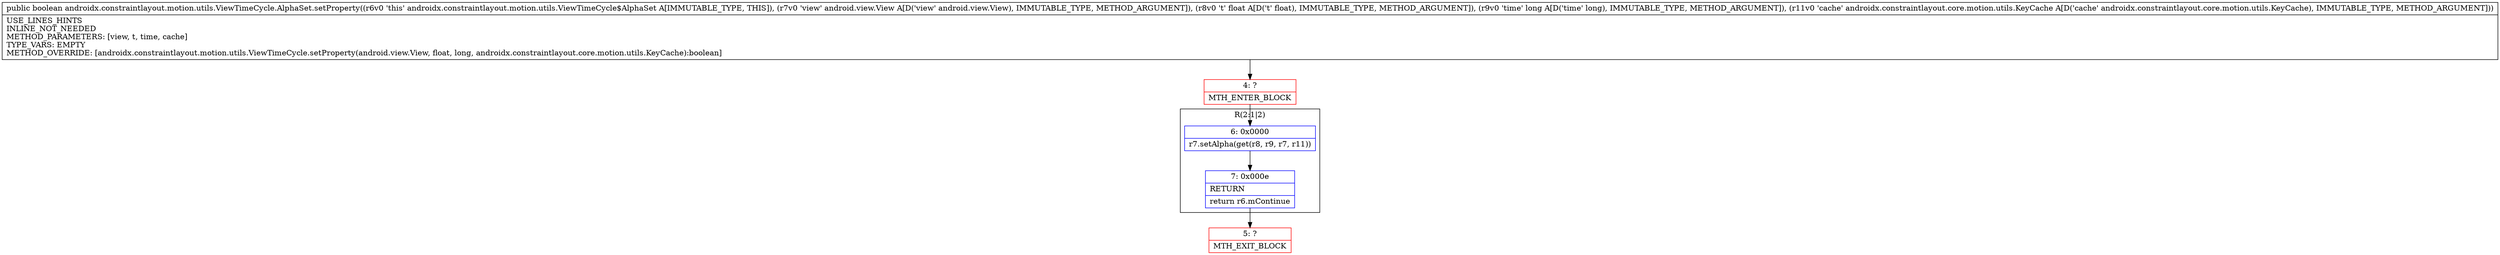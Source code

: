 digraph "CFG forandroidx.constraintlayout.motion.utils.ViewTimeCycle.AlphaSet.setProperty(Landroid\/view\/View;FJLandroidx\/constraintlayout\/core\/motion\/utils\/KeyCache;)Z" {
subgraph cluster_Region_921880078 {
label = "R(2:1|2)";
node [shape=record,color=blue];
Node_6 [shape=record,label="{6\:\ 0x0000|r7.setAlpha(get(r8, r9, r7, r11))\l}"];
Node_7 [shape=record,label="{7\:\ 0x000e|RETURN\l|return r6.mContinue\l}"];
}
Node_4 [shape=record,color=red,label="{4\:\ ?|MTH_ENTER_BLOCK\l}"];
Node_5 [shape=record,color=red,label="{5\:\ ?|MTH_EXIT_BLOCK\l}"];
MethodNode[shape=record,label="{public boolean androidx.constraintlayout.motion.utils.ViewTimeCycle.AlphaSet.setProperty((r6v0 'this' androidx.constraintlayout.motion.utils.ViewTimeCycle$AlphaSet A[IMMUTABLE_TYPE, THIS]), (r7v0 'view' android.view.View A[D('view' android.view.View), IMMUTABLE_TYPE, METHOD_ARGUMENT]), (r8v0 't' float A[D('t' float), IMMUTABLE_TYPE, METHOD_ARGUMENT]), (r9v0 'time' long A[D('time' long), IMMUTABLE_TYPE, METHOD_ARGUMENT]), (r11v0 'cache' androidx.constraintlayout.core.motion.utils.KeyCache A[D('cache' androidx.constraintlayout.core.motion.utils.KeyCache), IMMUTABLE_TYPE, METHOD_ARGUMENT]))  | USE_LINES_HINTS\lINLINE_NOT_NEEDED\lMETHOD_PARAMETERS: [view, t, time, cache]\lTYPE_VARS: EMPTY\lMETHOD_OVERRIDE: [androidx.constraintlayout.motion.utils.ViewTimeCycle.setProperty(android.view.View, float, long, androidx.constraintlayout.core.motion.utils.KeyCache):boolean]\l}"];
MethodNode -> Node_4;Node_6 -> Node_7;
Node_7 -> Node_5;
Node_4 -> Node_6;
}

